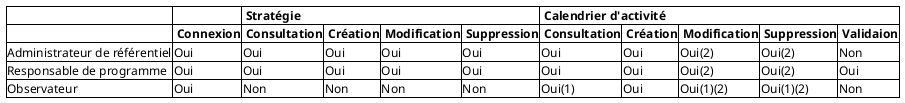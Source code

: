 @startsalt
{
	{#
     . | . | <b> Stratégie | * | * | * | <b> Calendrier d'activité | * | * | * | *
     . | <b> Connexion | <b> Consultation | <b> Création |<b> Modification | <b> Suppression | <b> Consultation | <b> Création | <b> Modification | <b> Suppression | <b> Validaion
     Administrateur de référentiel | Oui | Oui | Oui | Oui | Oui | Oui | Oui | Oui(2) | Oui(2) | Non
     Responsable de programme | Oui | Oui | Oui | Oui | Oui | Oui | Oui | Oui(2) | Oui(2) | Oui
     Observateur | Oui | Non | Non | Non | Non | Oui(1) | Oui | Oui(1)(2) | Oui(1)(2) | Non


    }
}
@endsalt
